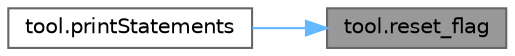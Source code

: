 digraph "tool.reset_flag"
{
 // LATEX_PDF_SIZE
  bgcolor="transparent";
  edge [fontname=Helvetica,fontsize=10,labelfontname=Helvetica,labelfontsize=10];
  node [fontname=Helvetica,fontsize=10,shape=box,height=0.2,width=0.4];
  rankdir="RL";
  Node1 [label="tool.reset_flag",height=0.2,width=0.4,color="gray40", fillcolor="grey60", style="filled", fontcolor="black",tooltip=" "];
  Node1 -> Node2 [dir="back",color="steelblue1",style="solid"];
  Node2 [label="tool.printStatements",height=0.2,width=0.4,color="grey40", fillcolor="white", style="filled",URL="$d2/d16/namespacetool.html#a35a42badac08790c3a38819bdf0366fd",tooltip=" "];
}
